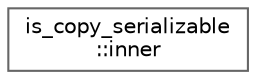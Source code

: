 digraph "Graphical Class Hierarchy"
{
 // LATEX_PDF_SIZE
  bgcolor="transparent";
  edge [fontname=Helvetica,fontsize=10,labelfontname=Helvetica,labelfontsize=10];
  node [fontname=Helvetica,fontsize=10,shape=box,height=0.2,width=0.4];
  rankdir="LR";
  Node0 [id="Node000000",label="is_copy_serializable\l::inner",height=0.2,width=0.4,color="grey40", fillcolor="white", style="filled",URL="$classis__copy__serializable_1_1inner.html",tooltip=" "];
}
